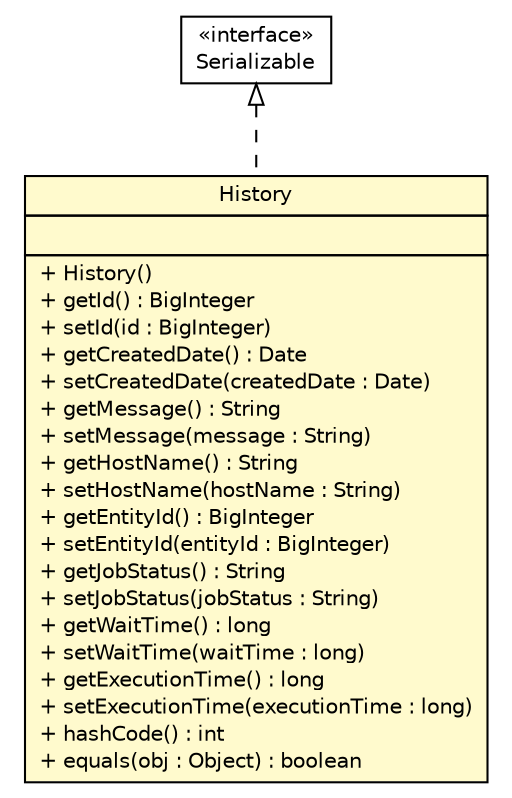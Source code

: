 #!/usr/local/bin/dot
#
# Class diagram 
# Generated by UMLGraph version R5_6 (http://www.umlgraph.org/)
#

digraph G {
	edge [fontname="Helvetica",fontsize=10,labelfontname="Helvetica",labelfontsize=10];
	node [fontname="Helvetica",fontsize=10,shape=plaintext];
	nodesep=0.25;
	ranksep=0.5;
	// com.salesforce.dva.argus.sdk.entity.History
	c673 [label=<<table title="com.salesforce.dva.argus.sdk.entity.History" border="0" cellborder="1" cellspacing="0" cellpadding="2" port="p" bgcolor="lemonChiffon" href="./History.html">
		<tr><td><table border="0" cellspacing="0" cellpadding="1">
<tr><td align="center" balign="center"> History </td></tr>
		</table></td></tr>
		<tr><td><table border="0" cellspacing="0" cellpadding="1">
<tr><td align="left" balign="left">  </td></tr>
		</table></td></tr>
		<tr><td><table border="0" cellspacing="0" cellpadding="1">
<tr><td align="left" balign="left"> + History() </td></tr>
<tr><td align="left" balign="left"> + getId() : BigInteger </td></tr>
<tr><td align="left" balign="left"> + setId(id : BigInteger) </td></tr>
<tr><td align="left" balign="left"> + getCreatedDate() : Date </td></tr>
<tr><td align="left" balign="left"> + setCreatedDate(createdDate : Date) </td></tr>
<tr><td align="left" balign="left"> + getMessage() : String </td></tr>
<tr><td align="left" balign="left"> + setMessage(message : String) </td></tr>
<tr><td align="left" balign="left"> + getHostName() : String </td></tr>
<tr><td align="left" balign="left"> + setHostName(hostName : String) </td></tr>
<tr><td align="left" balign="left"> + getEntityId() : BigInteger </td></tr>
<tr><td align="left" balign="left"> + setEntityId(entityId : BigInteger) </td></tr>
<tr><td align="left" balign="left"> + getJobStatus() : String </td></tr>
<tr><td align="left" balign="left"> + setJobStatus(jobStatus : String) </td></tr>
<tr><td align="left" balign="left"> + getWaitTime() : long </td></tr>
<tr><td align="left" balign="left"> + setWaitTime(waitTime : long) </td></tr>
<tr><td align="left" balign="left"> + getExecutionTime() : long </td></tr>
<tr><td align="left" balign="left"> + setExecutionTime(executionTime : long) </td></tr>
<tr><td align="left" balign="left"> + hashCode() : int </td></tr>
<tr><td align="left" balign="left"> + equals(obj : Object) : boolean </td></tr>
		</table></td></tr>
		</table>>, URL="./History.html", fontname="Helvetica", fontcolor="black", fontsize=10.0];
	//com.salesforce.dva.argus.sdk.entity.History implements java.io.Serializable
	c681:p -> c673:p [dir=back,arrowtail=empty,style=dashed];
	// java.io.Serializable
	c681 [label=<<table title="java.io.Serializable" border="0" cellborder="1" cellspacing="0" cellpadding="2" port="p" href="http://java.sun.com/j2se/1.4.2/docs/api/java/io/Serializable.html">
		<tr><td><table border="0" cellspacing="0" cellpadding="1">
<tr><td align="center" balign="center"> &#171;interface&#187; </td></tr>
<tr><td align="center" balign="center"> Serializable </td></tr>
		</table></td></tr>
		</table>>, URL="http://java.sun.com/j2se/1.4.2/docs/api/java/io/Serializable.html", fontname="Helvetica", fontcolor="black", fontsize=10.0];
}

